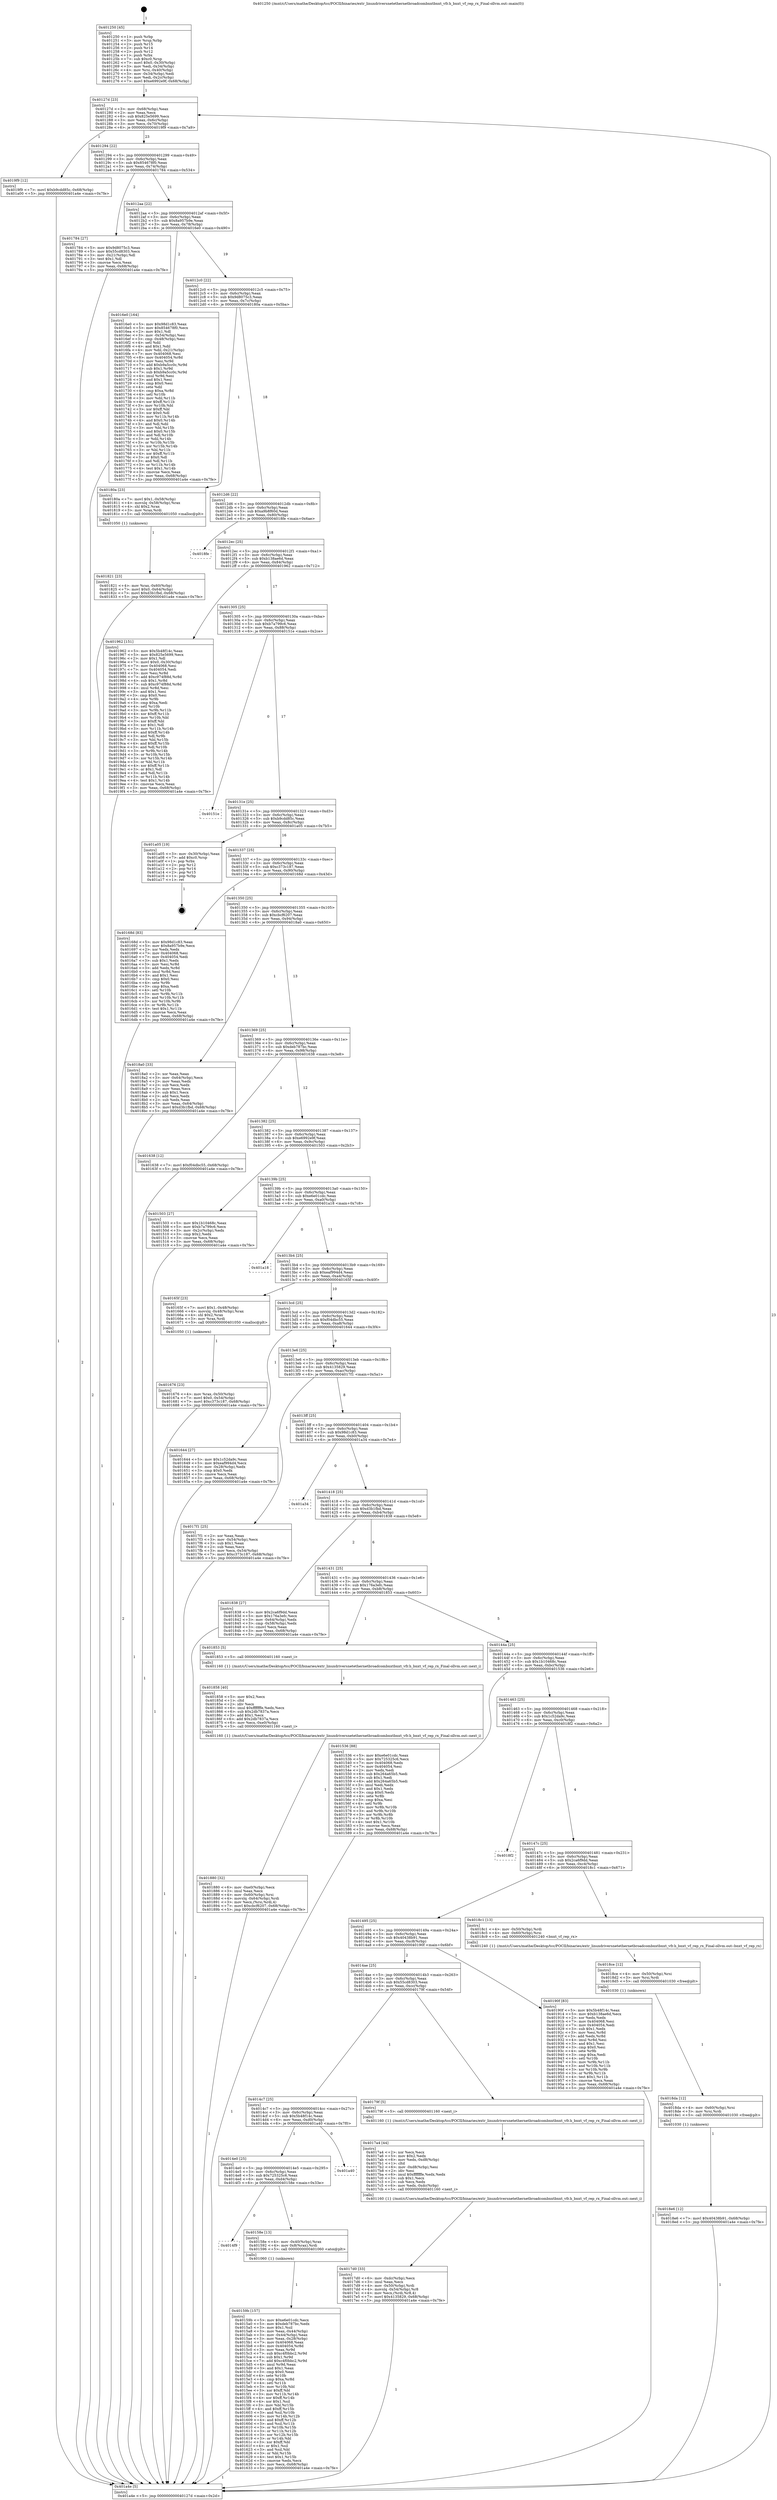 digraph "0x401250" {
  label = "0x401250 (/mnt/c/Users/mathe/Desktop/tcc/POCII/binaries/extr_linuxdriversnetethernetbroadcombnxtbnxt_vfr.h_bnxt_vf_rep_rx_Final-ollvm.out::main(0))"
  labelloc = "t"
  node[shape=record]

  Entry [label="",width=0.3,height=0.3,shape=circle,fillcolor=black,style=filled]
  "0x40127d" [label="{
     0x40127d [23]\l
     | [instrs]\l
     &nbsp;&nbsp;0x40127d \<+3\>: mov -0x68(%rbp),%eax\l
     &nbsp;&nbsp;0x401280 \<+2\>: mov %eax,%ecx\l
     &nbsp;&nbsp;0x401282 \<+6\>: sub $0x825e5699,%ecx\l
     &nbsp;&nbsp;0x401288 \<+3\>: mov %eax,-0x6c(%rbp)\l
     &nbsp;&nbsp;0x40128b \<+3\>: mov %ecx,-0x70(%rbp)\l
     &nbsp;&nbsp;0x40128e \<+6\>: je 00000000004019f9 \<main+0x7a9\>\l
  }"]
  "0x4019f9" [label="{
     0x4019f9 [12]\l
     | [instrs]\l
     &nbsp;&nbsp;0x4019f9 \<+7\>: movl $0xb9cdd85c,-0x68(%rbp)\l
     &nbsp;&nbsp;0x401a00 \<+5\>: jmp 0000000000401a4e \<main+0x7fe\>\l
  }"]
  "0x401294" [label="{
     0x401294 [22]\l
     | [instrs]\l
     &nbsp;&nbsp;0x401294 \<+5\>: jmp 0000000000401299 \<main+0x49\>\l
     &nbsp;&nbsp;0x401299 \<+3\>: mov -0x6c(%rbp),%eax\l
     &nbsp;&nbsp;0x40129c \<+5\>: sub $0x854678f0,%eax\l
     &nbsp;&nbsp;0x4012a1 \<+3\>: mov %eax,-0x74(%rbp)\l
     &nbsp;&nbsp;0x4012a4 \<+6\>: je 0000000000401784 \<main+0x534\>\l
  }"]
  Exit [label="",width=0.3,height=0.3,shape=circle,fillcolor=black,style=filled,peripheries=2]
  "0x401784" [label="{
     0x401784 [27]\l
     | [instrs]\l
     &nbsp;&nbsp;0x401784 \<+5\>: mov $0x9d8075c3,%eax\l
     &nbsp;&nbsp;0x401789 \<+5\>: mov $0x55cd8303,%ecx\l
     &nbsp;&nbsp;0x40178e \<+3\>: mov -0x21(%rbp),%dl\l
     &nbsp;&nbsp;0x401791 \<+3\>: test $0x1,%dl\l
     &nbsp;&nbsp;0x401794 \<+3\>: cmovne %ecx,%eax\l
     &nbsp;&nbsp;0x401797 \<+3\>: mov %eax,-0x68(%rbp)\l
     &nbsp;&nbsp;0x40179a \<+5\>: jmp 0000000000401a4e \<main+0x7fe\>\l
  }"]
  "0x4012aa" [label="{
     0x4012aa [22]\l
     | [instrs]\l
     &nbsp;&nbsp;0x4012aa \<+5\>: jmp 00000000004012af \<main+0x5f\>\l
     &nbsp;&nbsp;0x4012af \<+3\>: mov -0x6c(%rbp),%eax\l
     &nbsp;&nbsp;0x4012b2 \<+5\>: sub $0x8a957b9e,%eax\l
     &nbsp;&nbsp;0x4012b7 \<+3\>: mov %eax,-0x78(%rbp)\l
     &nbsp;&nbsp;0x4012ba \<+6\>: je 00000000004016e0 \<main+0x490\>\l
  }"]
  "0x4018e6" [label="{
     0x4018e6 [12]\l
     | [instrs]\l
     &nbsp;&nbsp;0x4018e6 \<+7\>: movl $0x40438b91,-0x68(%rbp)\l
     &nbsp;&nbsp;0x4018ed \<+5\>: jmp 0000000000401a4e \<main+0x7fe\>\l
  }"]
  "0x4016e0" [label="{
     0x4016e0 [164]\l
     | [instrs]\l
     &nbsp;&nbsp;0x4016e0 \<+5\>: mov $0x98d1c83,%eax\l
     &nbsp;&nbsp;0x4016e5 \<+5\>: mov $0x854678f0,%ecx\l
     &nbsp;&nbsp;0x4016ea \<+2\>: mov $0x1,%dl\l
     &nbsp;&nbsp;0x4016ec \<+3\>: mov -0x54(%rbp),%esi\l
     &nbsp;&nbsp;0x4016ef \<+3\>: cmp -0x48(%rbp),%esi\l
     &nbsp;&nbsp;0x4016f2 \<+4\>: setl %dil\l
     &nbsp;&nbsp;0x4016f6 \<+4\>: and $0x1,%dil\l
     &nbsp;&nbsp;0x4016fa \<+4\>: mov %dil,-0x21(%rbp)\l
     &nbsp;&nbsp;0x4016fe \<+7\>: mov 0x404068,%esi\l
     &nbsp;&nbsp;0x401705 \<+8\>: mov 0x404054,%r8d\l
     &nbsp;&nbsp;0x40170d \<+3\>: mov %esi,%r9d\l
     &nbsp;&nbsp;0x401710 \<+7\>: add $0xb9a5cc0c,%r9d\l
     &nbsp;&nbsp;0x401717 \<+4\>: sub $0x1,%r9d\l
     &nbsp;&nbsp;0x40171b \<+7\>: sub $0xb9a5cc0c,%r9d\l
     &nbsp;&nbsp;0x401722 \<+4\>: imul %r9d,%esi\l
     &nbsp;&nbsp;0x401726 \<+3\>: and $0x1,%esi\l
     &nbsp;&nbsp;0x401729 \<+3\>: cmp $0x0,%esi\l
     &nbsp;&nbsp;0x40172c \<+4\>: sete %dil\l
     &nbsp;&nbsp;0x401730 \<+4\>: cmp $0xa,%r8d\l
     &nbsp;&nbsp;0x401734 \<+4\>: setl %r10b\l
     &nbsp;&nbsp;0x401738 \<+3\>: mov %dil,%r11b\l
     &nbsp;&nbsp;0x40173b \<+4\>: xor $0xff,%r11b\l
     &nbsp;&nbsp;0x40173f \<+3\>: mov %r10b,%bl\l
     &nbsp;&nbsp;0x401742 \<+3\>: xor $0xff,%bl\l
     &nbsp;&nbsp;0x401745 \<+3\>: xor $0x0,%dl\l
     &nbsp;&nbsp;0x401748 \<+3\>: mov %r11b,%r14b\l
     &nbsp;&nbsp;0x40174b \<+4\>: and $0x0,%r14b\l
     &nbsp;&nbsp;0x40174f \<+3\>: and %dl,%dil\l
     &nbsp;&nbsp;0x401752 \<+3\>: mov %bl,%r15b\l
     &nbsp;&nbsp;0x401755 \<+4\>: and $0x0,%r15b\l
     &nbsp;&nbsp;0x401759 \<+3\>: and %dl,%r10b\l
     &nbsp;&nbsp;0x40175c \<+3\>: or %dil,%r14b\l
     &nbsp;&nbsp;0x40175f \<+3\>: or %r10b,%r15b\l
     &nbsp;&nbsp;0x401762 \<+3\>: xor %r15b,%r14b\l
     &nbsp;&nbsp;0x401765 \<+3\>: or %bl,%r11b\l
     &nbsp;&nbsp;0x401768 \<+4\>: xor $0xff,%r11b\l
     &nbsp;&nbsp;0x40176c \<+3\>: or $0x0,%dl\l
     &nbsp;&nbsp;0x40176f \<+3\>: and %dl,%r11b\l
     &nbsp;&nbsp;0x401772 \<+3\>: or %r11b,%r14b\l
     &nbsp;&nbsp;0x401775 \<+4\>: test $0x1,%r14b\l
     &nbsp;&nbsp;0x401779 \<+3\>: cmovne %ecx,%eax\l
     &nbsp;&nbsp;0x40177c \<+3\>: mov %eax,-0x68(%rbp)\l
     &nbsp;&nbsp;0x40177f \<+5\>: jmp 0000000000401a4e \<main+0x7fe\>\l
  }"]
  "0x4012c0" [label="{
     0x4012c0 [22]\l
     | [instrs]\l
     &nbsp;&nbsp;0x4012c0 \<+5\>: jmp 00000000004012c5 \<main+0x75\>\l
     &nbsp;&nbsp;0x4012c5 \<+3\>: mov -0x6c(%rbp),%eax\l
     &nbsp;&nbsp;0x4012c8 \<+5\>: sub $0x9d8075c3,%eax\l
     &nbsp;&nbsp;0x4012cd \<+3\>: mov %eax,-0x7c(%rbp)\l
     &nbsp;&nbsp;0x4012d0 \<+6\>: je 000000000040180a \<main+0x5ba\>\l
  }"]
  "0x4018da" [label="{
     0x4018da [12]\l
     | [instrs]\l
     &nbsp;&nbsp;0x4018da \<+4\>: mov -0x60(%rbp),%rsi\l
     &nbsp;&nbsp;0x4018de \<+3\>: mov %rsi,%rdi\l
     &nbsp;&nbsp;0x4018e1 \<+5\>: call 0000000000401030 \<free@plt\>\l
     | [calls]\l
     &nbsp;&nbsp;0x401030 \{1\} (unknown)\l
  }"]
  "0x40180a" [label="{
     0x40180a [23]\l
     | [instrs]\l
     &nbsp;&nbsp;0x40180a \<+7\>: movl $0x1,-0x58(%rbp)\l
     &nbsp;&nbsp;0x401811 \<+4\>: movslq -0x58(%rbp),%rax\l
     &nbsp;&nbsp;0x401815 \<+4\>: shl $0x2,%rax\l
     &nbsp;&nbsp;0x401819 \<+3\>: mov %rax,%rdi\l
     &nbsp;&nbsp;0x40181c \<+5\>: call 0000000000401050 \<malloc@plt\>\l
     | [calls]\l
     &nbsp;&nbsp;0x401050 \{1\} (unknown)\l
  }"]
  "0x4012d6" [label="{
     0x4012d6 [22]\l
     | [instrs]\l
     &nbsp;&nbsp;0x4012d6 \<+5\>: jmp 00000000004012db \<main+0x8b\>\l
     &nbsp;&nbsp;0x4012db \<+3\>: mov -0x6c(%rbp),%eax\l
     &nbsp;&nbsp;0x4012de \<+5\>: sub $0xa9b8f60d,%eax\l
     &nbsp;&nbsp;0x4012e3 \<+3\>: mov %eax,-0x80(%rbp)\l
     &nbsp;&nbsp;0x4012e6 \<+6\>: je 00000000004018fe \<main+0x6ae\>\l
  }"]
  "0x4018ce" [label="{
     0x4018ce [12]\l
     | [instrs]\l
     &nbsp;&nbsp;0x4018ce \<+4\>: mov -0x50(%rbp),%rsi\l
     &nbsp;&nbsp;0x4018d2 \<+3\>: mov %rsi,%rdi\l
     &nbsp;&nbsp;0x4018d5 \<+5\>: call 0000000000401030 \<free@plt\>\l
     | [calls]\l
     &nbsp;&nbsp;0x401030 \{1\} (unknown)\l
  }"]
  "0x4018fe" [label="{
     0x4018fe\l
  }", style=dashed]
  "0x4012ec" [label="{
     0x4012ec [25]\l
     | [instrs]\l
     &nbsp;&nbsp;0x4012ec \<+5\>: jmp 00000000004012f1 \<main+0xa1\>\l
     &nbsp;&nbsp;0x4012f1 \<+3\>: mov -0x6c(%rbp),%eax\l
     &nbsp;&nbsp;0x4012f4 \<+5\>: sub $0xb138ae6d,%eax\l
     &nbsp;&nbsp;0x4012f9 \<+6\>: mov %eax,-0x84(%rbp)\l
     &nbsp;&nbsp;0x4012ff \<+6\>: je 0000000000401962 \<main+0x712\>\l
  }"]
  "0x401880" [label="{
     0x401880 [32]\l
     | [instrs]\l
     &nbsp;&nbsp;0x401880 \<+6\>: mov -0xe0(%rbp),%ecx\l
     &nbsp;&nbsp;0x401886 \<+3\>: imul %eax,%ecx\l
     &nbsp;&nbsp;0x401889 \<+4\>: mov -0x60(%rbp),%rsi\l
     &nbsp;&nbsp;0x40188d \<+4\>: movslq -0x64(%rbp),%rdi\l
     &nbsp;&nbsp;0x401891 \<+3\>: mov %ecx,(%rsi,%rdi,4)\l
     &nbsp;&nbsp;0x401894 \<+7\>: movl $0xcbcf6207,-0x68(%rbp)\l
     &nbsp;&nbsp;0x40189b \<+5\>: jmp 0000000000401a4e \<main+0x7fe\>\l
  }"]
  "0x401962" [label="{
     0x401962 [151]\l
     | [instrs]\l
     &nbsp;&nbsp;0x401962 \<+5\>: mov $0x5b48f14c,%eax\l
     &nbsp;&nbsp;0x401967 \<+5\>: mov $0x825e5699,%ecx\l
     &nbsp;&nbsp;0x40196c \<+2\>: mov $0x1,%dl\l
     &nbsp;&nbsp;0x40196e \<+7\>: movl $0x0,-0x30(%rbp)\l
     &nbsp;&nbsp;0x401975 \<+7\>: mov 0x404068,%esi\l
     &nbsp;&nbsp;0x40197c \<+7\>: mov 0x404054,%edi\l
     &nbsp;&nbsp;0x401983 \<+3\>: mov %esi,%r8d\l
     &nbsp;&nbsp;0x401986 \<+7\>: add $0xc974f88d,%r8d\l
     &nbsp;&nbsp;0x40198d \<+4\>: sub $0x1,%r8d\l
     &nbsp;&nbsp;0x401991 \<+7\>: sub $0xc974f88d,%r8d\l
     &nbsp;&nbsp;0x401998 \<+4\>: imul %r8d,%esi\l
     &nbsp;&nbsp;0x40199c \<+3\>: and $0x1,%esi\l
     &nbsp;&nbsp;0x40199f \<+3\>: cmp $0x0,%esi\l
     &nbsp;&nbsp;0x4019a2 \<+4\>: sete %r9b\l
     &nbsp;&nbsp;0x4019a6 \<+3\>: cmp $0xa,%edi\l
     &nbsp;&nbsp;0x4019a9 \<+4\>: setl %r10b\l
     &nbsp;&nbsp;0x4019ad \<+3\>: mov %r9b,%r11b\l
     &nbsp;&nbsp;0x4019b0 \<+4\>: xor $0xff,%r11b\l
     &nbsp;&nbsp;0x4019b4 \<+3\>: mov %r10b,%bl\l
     &nbsp;&nbsp;0x4019b7 \<+3\>: xor $0xff,%bl\l
     &nbsp;&nbsp;0x4019ba \<+3\>: xor $0x1,%dl\l
     &nbsp;&nbsp;0x4019bd \<+3\>: mov %r11b,%r14b\l
     &nbsp;&nbsp;0x4019c0 \<+4\>: and $0xff,%r14b\l
     &nbsp;&nbsp;0x4019c4 \<+3\>: and %dl,%r9b\l
     &nbsp;&nbsp;0x4019c7 \<+3\>: mov %bl,%r15b\l
     &nbsp;&nbsp;0x4019ca \<+4\>: and $0xff,%r15b\l
     &nbsp;&nbsp;0x4019ce \<+3\>: and %dl,%r10b\l
     &nbsp;&nbsp;0x4019d1 \<+3\>: or %r9b,%r14b\l
     &nbsp;&nbsp;0x4019d4 \<+3\>: or %r10b,%r15b\l
     &nbsp;&nbsp;0x4019d7 \<+3\>: xor %r15b,%r14b\l
     &nbsp;&nbsp;0x4019da \<+3\>: or %bl,%r11b\l
     &nbsp;&nbsp;0x4019dd \<+4\>: xor $0xff,%r11b\l
     &nbsp;&nbsp;0x4019e1 \<+3\>: or $0x1,%dl\l
     &nbsp;&nbsp;0x4019e4 \<+3\>: and %dl,%r11b\l
     &nbsp;&nbsp;0x4019e7 \<+3\>: or %r11b,%r14b\l
     &nbsp;&nbsp;0x4019ea \<+4\>: test $0x1,%r14b\l
     &nbsp;&nbsp;0x4019ee \<+3\>: cmovne %ecx,%eax\l
     &nbsp;&nbsp;0x4019f1 \<+3\>: mov %eax,-0x68(%rbp)\l
     &nbsp;&nbsp;0x4019f4 \<+5\>: jmp 0000000000401a4e \<main+0x7fe\>\l
  }"]
  "0x401305" [label="{
     0x401305 [25]\l
     | [instrs]\l
     &nbsp;&nbsp;0x401305 \<+5\>: jmp 000000000040130a \<main+0xba\>\l
     &nbsp;&nbsp;0x40130a \<+3\>: mov -0x6c(%rbp),%eax\l
     &nbsp;&nbsp;0x40130d \<+5\>: sub $0xb7a799c6,%eax\l
     &nbsp;&nbsp;0x401312 \<+6\>: mov %eax,-0x88(%rbp)\l
     &nbsp;&nbsp;0x401318 \<+6\>: je 000000000040151e \<main+0x2ce\>\l
  }"]
  "0x401858" [label="{
     0x401858 [40]\l
     | [instrs]\l
     &nbsp;&nbsp;0x401858 \<+5\>: mov $0x2,%ecx\l
     &nbsp;&nbsp;0x40185d \<+1\>: cltd\l
     &nbsp;&nbsp;0x40185e \<+2\>: idiv %ecx\l
     &nbsp;&nbsp;0x401860 \<+6\>: imul $0xfffffffe,%edx,%ecx\l
     &nbsp;&nbsp;0x401866 \<+6\>: sub $0x2db7837a,%ecx\l
     &nbsp;&nbsp;0x40186c \<+3\>: add $0x1,%ecx\l
     &nbsp;&nbsp;0x40186f \<+6\>: add $0x2db7837a,%ecx\l
     &nbsp;&nbsp;0x401875 \<+6\>: mov %ecx,-0xe0(%rbp)\l
     &nbsp;&nbsp;0x40187b \<+5\>: call 0000000000401160 \<next_i\>\l
     | [calls]\l
     &nbsp;&nbsp;0x401160 \{1\} (/mnt/c/Users/mathe/Desktop/tcc/POCII/binaries/extr_linuxdriversnetethernetbroadcombnxtbnxt_vfr.h_bnxt_vf_rep_rx_Final-ollvm.out::next_i)\l
  }"]
  "0x40151e" [label="{
     0x40151e\l
  }", style=dashed]
  "0x40131e" [label="{
     0x40131e [25]\l
     | [instrs]\l
     &nbsp;&nbsp;0x40131e \<+5\>: jmp 0000000000401323 \<main+0xd3\>\l
     &nbsp;&nbsp;0x401323 \<+3\>: mov -0x6c(%rbp),%eax\l
     &nbsp;&nbsp;0x401326 \<+5\>: sub $0xb9cdd85c,%eax\l
     &nbsp;&nbsp;0x40132b \<+6\>: mov %eax,-0x8c(%rbp)\l
     &nbsp;&nbsp;0x401331 \<+6\>: je 0000000000401a05 \<main+0x7b5\>\l
  }"]
  "0x401821" [label="{
     0x401821 [23]\l
     | [instrs]\l
     &nbsp;&nbsp;0x401821 \<+4\>: mov %rax,-0x60(%rbp)\l
     &nbsp;&nbsp;0x401825 \<+7\>: movl $0x0,-0x64(%rbp)\l
     &nbsp;&nbsp;0x40182c \<+7\>: movl $0xd3b1fbd,-0x68(%rbp)\l
     &nbsp;&nbsp;0x401833 \<+5\>: jmp 0000000000401a4e \<main+0x7fe\>\l
  }"]
  "0x401a05" [label="{
     0x401a05 [19]\l
     | [instrs]\l
     &nbsp;&nbsp;0x401a05 \<+3\>: mov -0x30(%rbp),%eax\l
     &nbsp;&nbsp;0x401a08 \<+7\>: add $0xc0,%rsp\l
     &nbsp;&nbsp;0x401a0f \<+1\>: pop %rbx\l
     &nbsp;&nbsp;0x401a10 \<+2\>: pop %r12\l
     &nbsp;&nbsp;0x401a12 \<+2\>: pop %r14\l
     &nbsp;&nbsp;0x401a14 \<+2\>: pop %r15\l
     &nbsp;&nbsp;0x401a16 \<+1\>: pop %rbp\l
     &nbsp;&nbsp;0x401a17 \<+1\>: ret\l
  }"]
  "0x401337" [label="{
     0x401337 [25]\l
     | [instrs]\l
     &nbsp;&nbsp;0x401337 \<+5\>: jmp 000000000040133c \<main+0xec\>\l
     &nbsp;&nbsp;0x40133c \<+3\>: mov -0x6c(%rbp),%eax\l
     &nbsp;&nbsp;0x40133f \<+5\>: sub $0xc373c187,%eax\l
     &nbsp;&nbsp;0x401344 \<+6\>: mov %eax,-0x90(%rbp)\l
     &nbsp;&nbsp;0x40134a \<+6\>: je 000000000040168d \<main+0x43d\>\l
  }"]
  "0x4017d0" [label="{
     0x4017d0 [33]\l
     | [instrs]\l
     &nbsp;&nbsp;0x4017d0 \<+6\>: mov -0xdc(%rbp),%ecx\l
     &nbsp;&nbsp;0x4017d6 \<+3\>: imul %eax,%ecx\l
     &nbsp;&nbsp;0x4017d9 \<+4\>: mov -0x50(%rbp),%rdi\l
     &nbsp;&nbsp;0x4017dd \<+4\>: movslq -0x54(%rbp),%r8\l
     &nbsp;&nbsp;0x4017e1 \<+4\>: mov %ecx,(%rdi,%r8,4)\l
     &nbsp;&nbsp;0x4017e5 \<+7\>: movl $0x4135829,-0x68(%rbp)\l
     &nbsp;&nbsp;0x4017ec \<+5\>: jmp 0000000000401a4e \<main+0x7fe\>\l
  }"]
  "0x40168d" [label="{
     0x40168d [83]\l
     | [instrs]\l
     &nbsp;&nbsp;0x40168d \<+5\>: mov $0x98d1c83,%eax\l
     &nbsp;&nbsp;0x401692 \<+5\>: mov $0x8a957b9e,%ecx\l
     &nbsp;&nbsp;0x401697 \<+2\>: xor %edx,%edx\l
     &nbsp;&nbsp;0x401699 \<+7\>: mov 0x404068,%esi\l
     &nbsp;&nbsp;0x4016a0 \<+7\>: mov 0x404054,%edi\l
     &nbsp;&nbsp;0x4016a7 \<+3\>: sub $0x1,%edx\l
     &nbsp;&nbsp;0x4016aa \<+3\>: mov %esi,%r8d\l
     &nbsp;&nbsp;0x4016ad \<+3\>: add %edx,%r8d\l
     &nbsp;&nbsp;0x4016b0 \<+4\>: imul %r8d,%esi\l
     &nbsp;&nbsp;0x4016b4 \<+3\>: and $0x1,%esi\l
     &nbsp;&nbsp;0x4016b7 \<+3\>: cmp $0x0,%esi\l
     &nbsp;&nbsp;0x4016ba \<+4\>: sete %r9b\l
     &nbsp;&nbsp;0x4016be \<+3\>: cmp $0xa,%edi\l
     &nbsp;&nbsp;0x4016c1 \<+4\>: setl %r10b\l
     &nbsp;&nbsp;0x4016c5 \<+3\>: mov %r9b,%r11b\l
     &nbsp;&nbsp;0x4016c8 \<+3\>: and %r10b,%r11b\l
     &nbsp;&nbsp;0x4016cb \<+3\>: xor %r10b,%r9b\l
     &nbsp;&nbsp;0x4016ce \<+3\>: or %r9b,%r11b\l
     &nbsp;&nbsp;0x4016d1 \<+4\>: test $0x1,%r11b\l
     &nbsp;&nbsp;0x4016d5 \<+3\>: cmovne %ecx,%eax\l
     &nbsp;&nbsp;0x4016d8 \<+3\>: mov %eax,-0x68(%rbp)\l
     &nbsp;&nbsp;0x4016db \<+5\>: jmp 0000000000401a4e \<main+0x7fe\>\l
  }"]
  "0x401350" [label="{
     0x401350 [25]\l
     | [instrs]\l
     &nbsp;&nbsp;0x401350 \<+5\>: jmp 0000000000401355 \<main+0x105\>\l
     &nbsp;&nbsp;0x401355 \<+3\>: mov -0x6c(%rbp),%eax\l
     &nbsp;&nbsp;0x401358 \<+5\>: sub $0xcbcf6207,%eax\l
     &nbsp;&nbsp;0x40135d \<+6\>: mov %eax,-0x94(%rbp)\l
     &nbsp;&nbsp;0x401363 \<+6\>: je 00000000004018a0 \<main+0x650\>\l
  }"]
  "0x4017a4" [label="{
     0x4017a4 [44]\l
     | [instrs]\l
     &nbsp;&nbsp;0x4017a4 \<+2\>: xor %ecx,%ecx\l
     &nbsp;&nbsp;0x4017a6 \<+5\>: mov $0x2,%edx\l
     &nbsp;&nbsp;0x4017ab \<+6\>: mov %edx,-0xd8(%rbp)\l
     &nbsp;&nbsp;0x4017b1 \<+1\>: cltd\l
     &nbsp;&nbsp;0x4017b2 \<+6\>: mov -0xd8(%rbp),%esi\l
     &nbsp;&nbsp;0x4017b8 \<+2\>: idiv %esi\l
     &nbsp;&nbsp;0x4017ba \<+6\>: imul $0xfffffffe,%edx,%edx\l
     &nbsp;&nbsp;0x4017c0 \<+3\>: sub $0x1,%ecx\l
     &nbsp;&nbsp;0x4017c3 \<+2\>: sub %ecx,%edx\l
     &nbsp;&nbsp;0x4017c5 \<+6\>: mov %edx,-0xdc(%rbp)\l
     &nbsp;&nbsp;0x4017cb \<+5\>: call 0000000000401160 \<next_i\>\l
     | [calls]\l
     &nbsp;&nbsp;0x401160 \{1\} (/mnt/c/Users/mathe/Desktop/tcc/POCII/binaries/extr_linuxdriversnetethernetbroadcombnxtbnxt_vfr.h_bnxt_vf_rep_rx_Final-ollvm.out::next_i)\l
  }"]
  "0x4018a0" [label="{
     0x4018a0 [33]\l
     | [instrs]\l
     &nbsp;&nbsp;0x4018a0 \<+2\>: xor %eax,%eax\l
     &nbsp;&nbsp;0x4018a2 \<+3\>: mov -0x64(%rbp),%ecx\l
     &nbsp;&nbsp;0x4018a5 \<+2\>: mov %eax,%edx\l
     &nbsp;&nbsp;0x4018a7 \<+2\>: sub %ecx,%edx\l
     &nbsp;&nbsp;0x4018a9 \<+2\>: mov %eax,%ecx\l
     &nbsp;&nbsp;0x4018ab \<+3\>: sub $0x1,%ecx\l
     &nbsp;&nbsp;0x4018ae \<+2\>: add %ecx,%edx\l
     &nbsp;&nbsp;0x4018b0 \<+2\>: sub %edx,%eax\l
     &nbsp;&nbsp;0x4018b2 \<+3\>: mov %eax,-0x64(%rbp)\l
     &nbsp;&nbsp;0x4018b5 \<+7\>: movl $0xd3b1fbd,-0x68(%rbp)\l
     &nbsp;&nbsp;0x4018bc \<+5\>: jmp 0000000000401a4e \<main+0x7fe\>\l
  }"]
  "0x401369" [label="{
     0x401369 [25]\l
     | [instrs]\l
     &nbsp;&nbsp;0x401369 \<+5\>: jmp 000000000040136e \<main+0x11e\>\l
     &nbsp;&nbsp;0x40136e \<+3\>: mov -0x6c(%rbp),%eax\l
     &nbsp;&nbsp;0x401371 \<+5\>: sub $0xdeb787bc,%eax\l
     &nbsp;&nbsp;0x401376 \<+6\>: mov %eax,-0x98(%rbp)\l
     &nbsp;&nbsp;0x40137c \<+6\>: je 0000000000401638 \<main+0x3e8\>\l
  }"]
  "0x401676" [label="{
     0x401676 [23]\l
     | [instrs]\l
     &nbsp;&nbsp;0x401676 \<+4\>: mov %rax,-0x50(%rbp)\l
     &nbsp;&nbsp;0x40167a \<+7\>: movl $0x0,-0x54(%rbp)\l
     &nbsp;&nbsp;0x401681 \<+7\>: movl $0xc373c187,-0x68(%rbp)\l
     &nbsp;&nbsp;0x401688 \<+5\>: jmp 0000000000401a4e \<main+0x7fe\>\l
  }"]
  "0x401638" [label="{
     0x401638 [12]\l
     | [instrs]\l
     &nbsp;&nbsp;0x401638 \<+7\>: movl $0xf04dbc55,-0x68(%rbp)\l
     &nbsp;&nbsp;0x40163f \<+5\>: jmp 0000000000401a4e \<main+0x7fe\>\l
  }"]
  "0x401382" [label="{
     0x401382 [25]\l
     | [instrs]\l
     &nbsp;&nbsp;0x401382 \<+5\>: jmp 0000000000401387 \<main+0x137\>\l
     &nbsp;&nbsp;0x401387 \<+3\>: mov -0x6c(%rbp),%eax\l
     &nbsp;&nbsp;0x40138a \<+5\>: sub $0xe6992e9f,%eax\l
     &nbsp;&nbsp;0x40138f \<+6\>: mov %eax,-0x9c(%rbp)\l
     &nbsp;&nbsp;0x401395 \<+6\>: je 0000000000401503 \<main+0x2b3\>\l
  }"]
  "0x40159b" [label="{
     0x40159b [157]\l
     | [instrs]\l
     &nbsp;&nbsp;0x40159b \<+5\>: mov $0xe6e01cdc,%ecx\l
     &nbsp;&nbsp;0x4015a0 \<+5\>: mov $0xdeb787bc,%edx\l
     &nbsp;&nbsp;0x4015a5 \<+3\>: mov $0x1,%sil\l
     &nbsp;&nbsp;0x4015a8 \<+3\>: mov %eax,-0x44(%rbp)\l
     &nbsp;&nbsp;0x4015ab \<+3\>: mov -0x44(%rbp),%eax\l
     &nbsp;&nbsp;0x4015ae \<+3\>: mov %eax,-0x28(%rbp)\l
     &nbsp;&nbsp;0x4015b1 \<+7\>: mov 0x404068,%eax\l
     &nbsp;&nbsp;0x4015b8 \<+8\>: mov 0x404054,%r8d\l
     &nbsp;&nbsp;0x4015c0 \<+3\>: mov %eax,%r9d\l
     &nbsp;&nbsp;0x4015c3 \<+7\>: sub $0xc4f0bbc2,%r9d\l
     &nbsp;&nbsp;0x4015ca \<+4\>: sub $0x1,%r9d\l
     &nbsp;&nbsp;0x4015ce \<+7\>: add $0xc4f0bbc2,%r9d\l
     &nbsp;&nbsp;0x4015d5 \<+4\>: imul %r9d,%eax\l
     &nbsp;&nbsp;0x4015d9 \<+3\>: and $0x1,%eax\l
     &nbsp;&nbsp;0x4015dc \<+3\>: cmp $0x0,%eax\l
     &nbsp;&nbsp;0x4015df \<+4\>: sete %r10b\l
     &nbsp;&nbsp;0x4015e3 \<+4\>: cmp $0xa,%r8d\l
     &nbsp;&nbsp;0x4015e7 \<+4\>: setl %r11b\l
     &nbsp;&nbsp;0x4015eb \<+3\>: mov %r10b,%bl\l
     &nbsp;&nbsp;0x4015ee \<+3\>: xor $0xff,%bl\l
     &nbsp;&nbsp;0x4015f1 \<+3\>: mov %r11b,%r14b\l
     &nbsp;&nbsp;0x4015f4 \<+4\>: xor $0xff,%r14b\l
     &nbsp;&nbsp;0x4015f8 \<+4\>: xor $0x1,%sil\l
     &nbsp;&nbsp;0x4015fc \<+3\>: mov %bl,%r15b\l
     &nbsp;&nbsp;0x4015ff \<+4\>: and $0xff,%r15b\l
     &nbsp;&nbsp;0x401603 \<+3\>: and %sil,%r10b\l
     &nbsp;&nbsp;0x401606 \<+3\>: mov %r14b,%r12b\l
     &nbsp;&nbsp;0x401609 \<+4\>: and $0xff,%r12b\l
     &nbsp;&nbsp;0x40160d \<+3\>: and %sil,%r11b\l
     &nbsp;&nbsp;0x401610 \<+3\>: or %r10b,%r15b\l
     &nbsp;&nbsp;0x401613 \<+3\>: or %r11b,%r12b\l
     &nbsp;&nbsp;0x401616 \<+3\>: xor %r12b,%r15b\l
     &nbsp;&nbsp;0x401619 \<+3\>: or %r14b,%bl\l
     &nbsp;&nbsp;0x40161c \<+3\>: xor $0xff,%bl\l
     &nbsp;&nbsp;0x40161f \<+4\>: or $0x1,%sil\l
     &nbsp;&nbsp;0x401623 \<+3\>: and %sil,%bl\l
     &nbsp;&nbsp;0x401626 \<+3\>: or %bl,%r15b\l
     &nbsp;&nbsp;0x401629 \<+4\>: test $0x1,%r15b\l
     &nbsp;&nbsp;0x40162d \<+3\>: cmovne %edx,%ecx\l
     &nbsp;&nbsp;0x401630 \<+3\>: mov %ecx,-0x68(%rbp)\l
     &nbsp;&nbsp;0x401633 \<+5\>: jmp 0000000000401a4e \<main+0x7fe\>\l
  }"]
  "0x401503" [label="{
     0x401503 [27]\l
     | [instrs]\l
     &nbsp;&nbsp;0x401503 \<+5\>: mov $0x1b10468c,%eax\l
     &nbsp;&nbsp;0x401508 \<+5\>: mov $0xb7a799c6,%ecx\l
     &nbsp;&nbsp;0x40150d \<+3\>: mov -0x2c(%rbp),%edx\l
     &nbsp;&nbsp;0x401510 \<+3\>: cmp $0x2,%edx\l
     &nbsp;&nbsp;0x401513 \<+3\>: cmovne %ecx,%eax\l
     &nbsp;&nbsp;0x401516 \<+3\>: mov %eax,-0x68(%rbp)\l
     &nbsp;&nbsp;0x401519 \<+5\>: jmp 0000000000401a4e \<main+0x7fe\>\l
  }"]
  "0x40139b" [label="{
     0x40139b [25]\l
     | [instrs]\l
     &nbsp;&nbsp;0x40139b \<+5\>: jmp 00000000004013a0 \<main+0x150\>\l
     &nbsp;&nbsp;0x4013a0 \<+3\>: mov -0x6c(%rbp),%eax\l
     &nbsp;&nbsp;0x4013a3 \<+5\>: sub $0xe6e01cdc,%eax\l
     &nbsp;&nbsp;0x4013a8 \<+6\>: mov %eax,-0xa0(%rbp)\l
     &nbsp;&nbsp;0x4013ae \<+6\>: je 0000000000401a18 \<main+0x7c8\>\l
  }"]
  "0x401a4e" [label="{
     0x401a4e [5]\l
     | [instrs]\l
     &nbsp;&nbsp;0x401a4e \<+5\>: jmp 000000000040127d \<main+0x2d\>\l
  }"]
  "0x401250" [label="{
     0x401250 [45]\l
     | [instrs]\l
     &nbsp;&nbsp;0x401250 \<+1\>: push %rbp\l
     &nbsp;&nbsp;0x401251 \<+3\>: mov %rsp,%rbp\l
     &nbsp;&nbsp;0x401254 \<+2\>: push %r15\l
     &nbsp;&nbsp;0x401256 \<+2\>: push %r14\l
     &nbsp;&nbsp;0x401258 \<+2\>: push %r12\l
     &nbsp;&nbsp;0x40125a \<+1\>: push %rbx\l
     &nbsp;&nbsp;0x40125b \<+7\>: sub $0xc0,%rsp\l
     &nbsp;&nbsp;0x401262 \<+7\>: movl $0x0,-0x30(%rbp)\l
     &nbsp;&nbsp;0x401269 \<+3\>: mov %edi,-0x34(%rbp)\l
     &nbsp;&nbsp;0x40126c \<+4\>: mov %rsi,-0x40(%rbp)\l
     &nbsp;&nbsp;0x401270 \<+3\>: mov -0x34(%rbp),%edi\l
     &nbsp;&nbsp;0x401273 \<+3\>: mov %edi,-0x2c(%rbp)\l
     &nbsp;&nbsp;0x401276 \<+7\>: movl $0xe6992e9f,-0x68(%rbp)\l
  }"]
  "0x4014f9" [label="{
     0x4014f9\l
  }", style=dashed]
  "0x401a18" [label="{
     0x401a18\l
  }", style=dashed]
  "0x4013b4" [label="{
     0x4013b4 [25]\l
     | [instrs]\l
     &nbsp;&nbsp;0x4013b4 \<+5\>: jmp 00000000004013b9 \<main+0x169\>\l
     &nbsp;&nbsp;0x4013b9 \<+3\>: mov -0x6c(%rbp),%eax\l
     &nbsp;&nbsp;0x4013bc \<+5\>: sub $0xeaf994d4,%eax\l
     &nbsp;&nbsp;0x4013c1 \<+6\>: mov %eax,-0xa4(%rbp)\l
     &nbsp;&nbsp;0x4013c7 \<+6\>: je 000000000040165f \<main+0x40f\>\l
  }"]
  "0x40158e" [label="{
     0x40158e [13]\l
     | [instrs]\l
     &nbsp;&nbsp;0x40158e \<+4\>: mov -0x40(%rbp),%rax\l
     &nbsp;&nbsp;0x401592 \<+4\>: mov 0x8(%rax),%rdi\l
     &nbsp;&nbsp;0x401596 \<+5\>: call 0000000000401060 \<atoi@plt\>\l
     | [calls]\l
     &nbsp;&nbsp;0x401060 \{1\} (unknown)\l
  }"]
  "0x40165f" [label="{
     0x40165f [23]\l
     | [instrs]\l
     &nbsp;&nbsp;0x40165f \<+7\>: movl $0x1,-0x48(%rbp)\l
     &nbsp;&nbsp;0x401666 \<+4\>: movslq -0x48(%rbp),%rax\l
     &nbsp;&nbsp;0x40166a \<+4\>: shl $0x2,%rax\l
     &nbsp;&nbsp;0x40166e \<+3\>: mov %rax,%rdi\l
     &nbsp;&nbsp;0x401671 \<+5\>: call 0000000000401050 \<malloc@plt\>\l
     | [calls]\l
     &nbsp;&nbsp;0x401050 \{1\} (unknown)\l
  }"]
  "0x4013cd" [label="{
     0x4013cd [25]\l
     | [instrs]\l
     &nbsp;&nbsp;0x4013cd \<+5\>: jmp 00000000004013d2 \<main+0x182\>\l
     &nbsp;&nbsp;0x4013d2 \<+3\>: mov -0x6c(%rbp),%eax\l
     &nbsp;&nbsp;0x4013d5 \<+5\>: sub $0xf04dbc55,%eax\l
     &nbsp;&nbsp;0x4013da \<+6\>: mov %eax,-0xa8(%rbp)\l
     &nbsp;&nbsp;0x4013e0 \<+6\>: je 0000000000401644 \<main+0x3f4\>\l
  }"]
  "0x4014e0" [label="{
     0x4014e0 [25]\l
     | [instrs]\l
     &nbsp;&nbsp;0x4014e0 \<+5\>: jmp 00000000004014e5 \<main+0x295\>\l
     &nbsp;&nbsp;0x4014e5 \<+3\>: mov -0x6c(%rbp),%eax\l
     &nbsp;&nbsp;0x4014e8 \<+5\>: sub $0x725325c6,%eax\l
     &nbsp;&nbsp;0x4014ed \<+6\>: mov %eax,-0xd4(%rbp)\l
     &nbsp;&nbsp;0x4014f3 \<+6\>: je 000000000040158e \<main+0x33e\>\l
  }"]
  "0x401644" [label="{
     0x401644 [27]\l
     | [instrs]\l
     &nbsp;&nbsp;0x401644 \<+5\>: mov $0x1c52da9c,%eax\l
     &nbsp;&nbsp;0x401649 \<+5\>: mov $0xeaf994d4,%ecx\l
     &nbsp;&nbsp;0x40164e \<+3\>: mov -0x28(%rbp),%edx\l
     &nbsp;&nbsp;0x401651 \<+3\>: cmp $0x0,%edx\l
     &nbsp;&nbsp;0x401654 \<+3\>: cmove %ecx,%eax\l
     &nbsp;&nbsp;0x401657 \<+3\>: mov %eax,-0x68(%rbp)\l
     &nbsp;&nbsp;0x40165a \<+5\>: jmp 0000000000401a4e \<main+0x7fe\>\l
  }"]
  "0x4013e6" [label="{
     0x4013e6 [25]\l
     | [instrs]\l
     &nbsp;&nbsp;0x4013e6 \<+5\>: jmp 00000000004013eb \<main+0x19b\>\l
     &nbsp;&nbsp;0x4013eb \<+3\>: mov -0x6c(%rbp),%eax\l
     &nbsp;&nbsp;0x4013ee \<+5\>: sub $0x4135829,%eax\l
     &nbsp;&nbsp;0x4013f3 \<+6\>: mov %eax,-0xac(%rbp)\l
     &nbsp;&nbsp;0x4013f9 \<+6\>: je 00000000004017f1 \<main+0x5a1\>\l
  }"]
  "0x401a40" [label="{
     0x401a40\l
  }", style=dashed]
  "0x4017f1" [label="{
     0x4017f1 [25]\l
     | [instrs]\l
     &nbsp;&nbsp;0x4017f1 \<+2\>: xor %eax,%eax\l
     &nbsp;&nbsp;0x4017f3 \<+3\>: mov -0x54(%rbp),%ecx\l
     &nbsp;&nbsp;0x4017f6 \<+3\>: sub $0x1,%eax\l
     &nbsp;&nbsp;0x4017f9 \<+2\>: sub %eax,%ecx\l
     &nbsp;&nbsp;0x4017fb \<+3\>: mov %ecx,-0x54(%rbp)\l
     &nbsp;&nbsp;0x4017fe \<+7\>: movl $0xc373c187,-0x68(%rbp)\l
     &nbsp;&nbsp;0x401805 \<+5\>: jmp 0000000000401a4e \<main+0x7fe\>\l
  }"]
  "0x4013ff" [label="{
     0x4013ff [25]\l
     | [instrs]\l
     &nbsp;&nbsp;0x4013ff \<+5\>: jmp 0000000000401404 \<main+0x1b4\>\l
     &nbsp;&nbsp;0x401404 \<+3\>: mov -0x6c(%rbp),%eax\l
     &nbsp;&nbsp;0x401407 \<+5\>: sub $0x98d1c83,%eax\l
     &nbsp;&nbsp;0x40140c \<+6\>: mov %eax,-0xb0(%rbp)\l
     &nbsp;&nbsp;0x401412 \<+6\>: je 0000000000401a34 \<main+0x7e4\>\l
  }"]
  "0x4014c7" [label="{
     0x4014c7 [25]\l
     | [instrs]\l
     &nbsp;&nbsp;0x4014c7 \<+5\>: jmp 00000000004014cc \<main+0x27c\>\l
     &nbsp;&nbsp;0x4014cc \<+3\>: mov -0x6c(%rbp),%eax\l
     &nbsp;&nbsp;0x4014cf \<+5\>: sub $0x5b48f14c,%eax\l
     &nbsp;&nbsp;0x4014d4 \<+6\>: mov %eax,-0xd0(%rbp)\l
     &nbsp;&nbsp;0x4014da \<+6\>: je 0000000000401a40 \<main+0x7f0\>\l
  }"]
  "0x401a34" [label="{
     0x401a34\l
  }", style=dashed]
  "0x401418" [label="{
     0x401418 [25]\l
     | [instrs]\l
     &nbsp;&nbsp;0x401418 \<+5\>: jmp 000000000040141d \<main+0x1cd\>\l
     &nbsp;&nbsp;0x40141d \<+3\>: mov -0x6c(%rbp),%eax\l
     &nbsp;&nbsp;0x401420 \<+5\>: sub $0xd3b1fbd,%eax\l
     &nbsp;&nbsp;0x401425 \<+6\>: mov %eax,-0xb4(%rbp)\l
     &nbsp;&nbsp;0x40142b \<+6\>: je 0000000000401838 \<main+0x5e8\>\l
  }"]
  "0x40179f" [label="{
     0x40179f [5]\l
     | [instrs]\l
     &nbsp;&nbsp;0x40179f \<+5\>: call 0000000000401160 \<next_i\>\l
     | [calls]\l
     &nbsp;&nbsp;0x401160 \{1\} (/mnt/c/Users/mathe/Desktop/tcc/POCII/binaries/extr_linuxdriversnetethernetbroadcombnxtbnxt_vfr.h_bnxt_vf_rep_rx_Final-ollvm.out::next_i)\l
  }"]
  "0x401838" [label="{
     0x401838 [27]\l
     | [instrs]\l
     &nbsp;&nbsp;0x401838 \<+5\>: mov $0x2ca6f9dd,%eax\l
     &nbsp;&nbsp;0x40183d \<+5\>: mov $0x176a3efc,%ecx\l
     &nbsp;&nbsp;0x401842 \<+3\>: mov -0x64(%rbp),%edx\l
     &nbsp;&nbsp;0x401845 \<+3\>: cmp -0x58(%rbp),%edx\l
     &nbsp;&nbsp;0x401848 \<+3\>: cmovl %ecx,%eax\l
     &nbsp;&nbsp;0x40184b \<+3\>: mov %eax,-0x68(%rbp)\l
     &nbsp;&nbsp;0x40184e \<+5\>: jmp 0000000000401a4e \<main+0x7fe\>\l
  }"]
  "0x401431" [label="{
     0x401431 [25]\l
     | [instrs]\l
     &nbsp;&nbsp;0x401431 \<+5\>: jmp 0000000000401436 \<main+0x1e6\>\l
     &nbsp;&nbsp;0x401436 \<+3\>: mov -0x6c(%rbp),%eax\l
     &nbsp;&nbsp;0x401439 \<+5\>: sub $0x176a3efc,%eax\l
     &nbsp;&nbsp;0x40143e \<+6\>: mov %eax,-0xb8(%rbp)\l
     &nbsp;&nbsp;0x401444 \<+6\>: je 0000000000401853 \<main+0x603\>\l
  }"]
  "0x4014ae" [label="{
     0x4014ae [25]\l
     | [instrs]\l
     &nbsp;&nbsp;0x4014ae \<+5\>: jmp 00000000004014b3 \<main+0x263\>\l
     &nbsp;&nbsp;0x4014b3 \<+3\>: mov -0x6c(%rbp),%eax\l
     &nbsp;&nbsp;0x4014b6 \<+5\>: sub $0x55cd8303,%eax\l
     &nbsp;&nbsp;0x4014bb \<+6\>: mov %eax,-0xcc(%rbp)\l
     &nbsp;&nbsp;0x4014c1 \<+6\>: je 000000000040179f \<main+0x54f\>\l
  }"]
  "0x401853" [label="{
     0x401853 [5]\l
     | [instrs]\l
     &nbsp;&nbsp;0x401853 \<+5\>: call 0000000000401160 \<next_i\>\l
     | [calls]\l
     &nbsp;&nbsp;0x401160 \{1\} (/mnt/c/Users/mathe/Desktop/tcc/POCII/binaries/extr_linuxdriversnetethernetbroadcombnxtbnxt_vfr.h_bnxt_vf_rep_rx_Final-ollvm.out::next_i)\l
  }"]
  "0x40144a" [label="{
     0x40144a [25]\l
     | [instrs]\l
     &nbsp;&nbsp;0x40144a \<+5\>: jmp 000000000040144f \<main+0x1ff\>\l
     &nbsp;&nbsp;0x40144f \<+3\>: mov -0x6c(%rbp),%eax\l
     &nbsp;&nbsp;0x401452 \<+5\>: sub $0x1b10468c,%eax\l
     &nbsp;&nbsp;0x401457 \<+6\>: mov %eax,-0xbc(%rbp)\l
     &nbsp;&nbsp;0x40145d \<+6\>: je 0000000000401536 \<main+0x2e6\>\l
  }"]
  "0x40190f" [label="{
     0x40190f [83]\l
     | [instrs]\l
     &nbsp;&nbsp;0x40190f \<+5\>: mov $0x5b48f14c,%eax\l
     &nbsp;&nbsp;0x401914 \<+5\>: mov $0xb138ae6d,%ecx\l
     &nbsp;&nbsp;0x401919 \<+2\>: xor %edx,%edx\l
     &nbsp;&nbsp;0x40191b \<+7\>: mov 0x404068,%esi\l
     &nbsp;&nbsp;0x401922 \<+7\>: mov 0x404054,%edi\l
     &nbsp;&nbsp;0x401929 \<+3\>: sub $0x1,%edx\l
     &nbsp;&nbsp;0x40192c \<+3\>: mov %esi,%r8d\l
     &nbsp;&nbsp;0x40192f \<+3\>: add %edx,%r8d\l
     &nbsp;&nbsp;0x401932 \<+4\>: imul %r8d,%esi\l
     &nbsp;&nbsp;0x401936 \<+3\>: and $0x1,%esi\l
     &nbsp;&nbsp;0x401939 \<+3\>: cmp $0x0,%esi\l
     &nbsp;&nbsp;0x40193c \<+4\>: sete %r9b\l
     &nbsp;&nbsp;0x401940 \<+3\>: cmp $0xa,%edi\l
     &nbsp;&nbsp;0x401943 \<+4\>: setl %r10b\l
     &nbsp;&nbsp;0x401947 \<+3\>: mov %r9b,%r11b\l
     &nbsp;&nbsp;0x40194a \<+3\>: and %r10b,%r11b\l
     &nbsp;&nbsp;0x40194d \<+3\>: xor %r10b,%r9b\l
     &nbsp;&nbsp;0x401950 \<+3\>: or %r9b,%r11b\l
     &nbsp;&nbsp;0x401953 \<+4\>: test $0x1,%r11b\l
     &nbsp;&nbsp;0x401957 \<+3\>: cmovne %ecx,%eax\l
     &nbsp;&nbsp;0x40195a \<+3\>: mov %eax,-0x68(%rbp)\l
     &nbsp;&nbsp;0x40195d \<+5\>: jmp 0000000000401a4e \<main+0x7fe\>\l
  }"]
  "0x401536" [label="{
     0x401536 [88]\l
     | [instrs]\l
     &nbsp;&nbsp;0x401536 \<+5\>: mov $0xe6e01cdc,%eax\l
     &nbsp;&nbsp;0x40153b \<+5\>: mov $0x725325c6,%ecx\l
     &nbsp;&nbsp;0x401540 \<+7\>: mov 0x404068,%edx\l
     &nbsp;&nbsp;0x401547 \<+7\>: mov 0x404054,%esi\l
     &nbsp;&nbsp;0x40154e \<+2\>: mov %edx,%edi\l
     &nbsp;&nbsp;0x401550 \<+6\>: sub $0x264a65b5,%edi\l
     &nbsp;&nbsp;0x401556 \<+3\>: sub $0x1,%edi\l
     &nbsp;&nbsp;0x401559 \<+6\>: add $0x264a65b5,%edi\l
     &nbsp;&nbsp;0x40155f \<+3\>: imul %edi,%edx\l
     &nbsp;&nbsp;0x401562 \<+3\>: and $0x1,%edx\l
     &nbsp;&nbsp;0x401565 \<+3\>: cmp $0x0,%edx\l
     &nbsp;&nbsp;0x401568 \<+4\>: sete %r8b\l
     &nbsp;&nbsp;0x40156c \<+3\>: cmp $0xa,%esi\l
     &nbsp;&nbsp;0x40156f \<+4\>: setl %r9b\l
     &nbsp;&nbsp;0x401573 \<+3\>: mov %r8b,%r10b\l
     &nbsp;&nbsp;0x401576 \<+3\>: and %r9b,%r10b\l
     &nbsp;&nbsp;0x401579 \<+3\>: xor %r9b,%r8b\l
     &nbsp;&nbsp;0x40157c \<+3\>: or %r8b,%r10b\l
     &nbsp;&nbsp;0x40157f \<+4\>: test $0x1,%r10b\l
     &nbsp;&nbsp;0x401583 \<+3\>: cmovne %ecx,%eax\l
     &nbsp;&nbsp;0x401586 \<+3\>: mov %eax,-0x68(%rbp)\l
     &nbsp;&nbsp;0x401589 \<+5\>: jmp 0000000000401a4e \<main+0x7fe\>\l
  }"]
  "0x401463" [label="{
     0x401463 [25]\l
     | [instrs]\l
     &nbsp;&nbsp;0x401463 \<+5\>: jmp 0000000000401468 \<main+0x218\>\l
     &nbsp;&nbsp;0x401468 \<+3\>: mov -0x6c(%rbp),%eax\l
     &nbsp;&nbsp;0x40146b \<+5\>: sub $0x1c52da9c,%eax\l
     &nbsp;&nbsp;0x401470 \<+6\>: mov %eax,-0xc0(%rbp)\l
     &nbsp;&nbsp;0x401476 \<+6\>: je 00000000004018f2 \<main+0x6a2\>\l
  }"]
  "0x401495" [label="{
     0x401495 [25]\l
     | [instrs]\l
     &nbsp;&nbsp;0x401495 \<+5\>: jmp 000000000040149a \<main+0x24a\>\l
     &nbsp;&nbsp;0x40149a \<+3\>: mov -0x6c(%rbp),%eax\l
     &nbsp;&nbsp;0x40149d \<+5\>: sub $0x40438b91,%eax\l
     &nbsp;&nbsp;0x4014a2 \<+6\>: mov %eax,-0xc8(%rbp)\l
     &nbsp;&nbsp;0x4014a8 \<+6\>: je 000000000040190f \<main+0x6bf\>\l
  }"]
  "0x4018f2" [label="{
     0x4018f2\l
  }", style=dashed]
  "0x40147c" [label="{
     0x40147c [25]\l
     | [instrs]\l
     &nbsp;&nbsp;0x40147c \<+5\>: jmp 0000000000401481 \<main+0x231\>\l
     &nbsp;&nbsp;0x401481 \<+3\>: mov -0x6c(%rbp),%eax\l
     &nbsp;&nbsp;0x401484 \<+5\>: sub $0x2ca6f9dd,%eax\l
     &nbsp;&nbsp;0x401489 \<+6\>: mov %eax,-0xc4(%rbp)\l
     &nbsp;&nbsp;0x40148f \<+6\>: je 00000000004018c1 \<main+0x671\>\l
  }"]
  "0x4018c1" [label="{
     0x4018c1 [13]\l
     | [instrs]\l
     &nbsp;&nbsp;0x4018c1 \<+4\>: mov -0x50(%rbp),%rdi\l
     &nbsp;&nbsp;0x4018c5 \<+4\>: mov -0x60(%rbp),%rsi\l
     &nbsp;&nbsp;0x4018c9 \<+5\>: call 0000000000401240 \<bnxt_vf_rep_rx\>\l
     | [calls]\l
     &nbsp;&nbsp;0x401240 \{1\} (/mnt/c/Users/mathe/Desktop/tcc/POCII/binaries/extr_linuxdriversnetethernetbroadcombnxtbnxt_vfr.h_bnxt_vf_rep_rx_Final-ollvm.out::bnxt_vf_rep_rx)\l
  }"]
  Entry -> "0x401250" [label=" 1"]
  "0x40127d" -> "0x4019f9" [label=" 1"]
  "0x40127d" -> "0x401294" [label=" 23"]
  "0x401a05" -> Exit [label=" 1"]
  "0x401294" -> "0x401784" [label=" 2"]
  "0x401294" -> "0x4012aa" [label=" 21"]
  "0x4019f9" -> "0x401a4e" [label=" 1"]
  "0x4012aa" -> "0x4016e0" [label=" 2"]
  "0x4012aa" -> "0x4012c0" [label=" 19"]
  "0x401962" -> "0x401a4e" [label=" 1"]
  "0x4012c0" -> "0x40180a" [label=" 1"]
  "0x4012c0" -> "0x4012d6" [label=" 18"]
  "0x40190f" -> "0x401a4e" [label=" 1"]
  "0x4012d6" -> "0x4018fe" [label=" 0"]
  "0x4012d6" -> "0x4012ec" [label=" 18"]
  "0x4018e6" -> "0x401a4e" [label=" 1"]
  "0x4012ec" -> "0x401962" [label=" 1"]
  "0x4012ec" -> "0x401305" [label=" 17"]
  "0x4018da" -> "0x4018e6" [label=" 1"]
  "0x401305" -> "0x40151e" [label=" 0"]
  "0x401305" -> "0x40131e" [label=" 17"]
  "0x4018ce" -> "0x4018da" [label=" 1"]
  "0x40131e" -> "0x401a05" [label=" 1"]
  "0x40131e" -> "0x401337" [label=" 16"]
  "0x4018c1" -> "0x4018ce" [label=" 1"]
  "0x401337" -> "0x40168d" [label=" 2"]
  "0x401337" -> "0x401350" [label=" 14"]
  "0x4018a0" -> "0x401a4e" [label=" 1"]
  "0x401350" -> "0x4018a0" [label=" 1"]
  "0x401350" -> "0x401369" [label=" 13"]
  "0x401880" -> "0x401a4e" [label=" 1"]
  "0x401369" -> "0x401638" [label=" 1"]
  "0x401369" -> "0x401382" [label=" 12"]
  "0x401858" -> "0x401880" [label=" 1"]
  "0x401382" -> "0x401503" [label=" 1"]
  "0x401382" -> "0x40139b" [label=" 11"]
  "0x401503" -> "0x401a4e" [label=" 1"]
  "0x401250" -> "0x40127d" [label=" 1"]
  "0x401a4e" -> "0x40127d" [label=" 23"]
  "0x401853" -> "0x401858" [label=" 1"]
  "0x40139b" -> "0x401a18" [label=" 0"]
  "0x40139b" -> "0x4013b4" [label=" 11"]
  "0x401838" -> "0x401a4e" [label=" 2"]
  "0x4013b4" -> "0x40165f" [label=" 1"]
  "0x4013b4" -> "0x4013cd" [label=" 10"]
  "0x401821" -> "0x401a4e" [label=" 1"]
  "0x4013cd" -> "0x401644" [label=" 1"]
  "0x4013cd" -> "0x4013e6" [label=" 9"]
  "0x4017f1" -> "0x401a4e" [label=" 1"]
  "0x4013e6" -> "0x4017f1" [label=" 1"]
  "0x4013e6" -> "0x4013ff" [label=" 8"]
  "0x4017d0" -> "0x401a4e" [label=" 1"]
  "0x4013ff" -> "0x401a34" [label=" 0"]
  "0x4013ff" -> "0x401418" [label=" 8"]
  "0x40179f" -> "0x4017a4" [label=" 1"]
  "0x401418" -> "0x401838" [label=" 2"]
  "0x401418" -> "0x401431" [label=" 6"]
  "0x401784" -> "0x401a4e" [label=" 2"]
  "0x401431" -> "0x401853" [label=" 1"]
  "0x401431" -> "0x40144a" [label=" 5"]
  "0x40168d" -> "0x401a4e" [label=" 2"]
  "0x40144a" -> "0x401536" [label=" 1"]
  "0x40144a" -> "0x401463" [label=" 4"]
  "0x401536" -> "0x401a4e" [label=" 1"]
  "0x401676" -> "0x401a4e" [label=" 1"]
  "0x401463" -> "0x4018f2" [label=" 0"]
  "0x401463" -> "0x40147c" [label=" 4"]
  "0x401644" -> "0x401a4e" [label=" 1"]
  "0x40147c" -> "0x4018c1" [label=" 1"]
  "0x40147c" -> "0x401495" [label=" 3"]
  "0x40165f" -> "0x401676" [label=" 1"]
  "0x401495" -> "0x40190f" [label=" 1"]
  "0x401495" -> "0x4014ae" [label=" 2"]
  "0x4016e0" -> "0x401a4e" [label=" 2"]
  "0x4014ae" -> "0x40179f" [label=" 1"]
  "0x4014ae" -> "0x4014c7" [label=" 1"]
  "0x4017a4" -> "0x4017d0" [label=" 1"]
  "0x4014c7" -> "0x401a40" [label=" 0"]
  "0x4014c7" -> "0x4014e0" [label=" 1"]
  "0x40180a" -> "0x401821" [label=" 1"]
  "0x4014e0" -> "0x40158e" [label=" 1"]
  "0x4014e0" -> "0x4014f9" [label=" 0"]
  "0x40158e" -> "0x40159b" [label=" 1"]
  "0x40159b" -> "0x401a4e" [label=" 1"]
  "0x401638" -> "0x401a4e" [label=" 1"]
}
